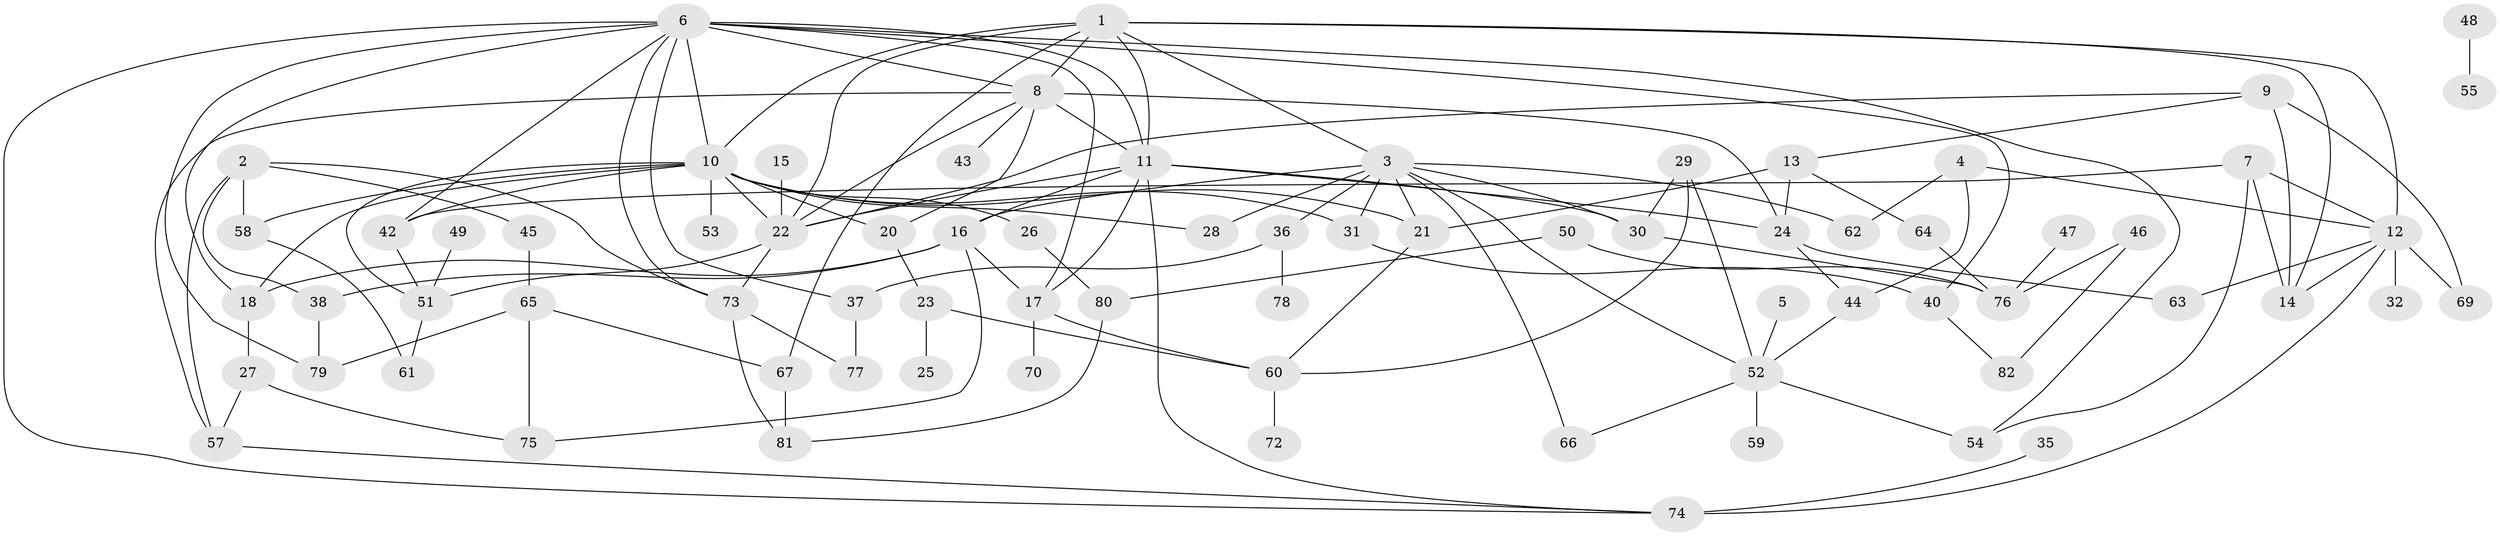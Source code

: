 // original degree distribution, {4: 0.1956521739130435, 3: 0.2318840579710145, 2: 0.2246376811594203, 5: 0.07971014492753623, 1: 0.15217391304347827, 6: 0.036231884057971016, 0: 0.06521739130434782, 7: 0.014492753623188406}
// Generated by graph-tools (version 1.1) at 2025/47/03/04/25 22:47:53]
// undirected, 74 vertices, 132 edges
graph export_dot {
  node [color=gray90,style=filled];
  1;
  2;
  3;
  4;
  5;
  6;
  7;
  8;
  9;
  10;
  11;
  12;
  13;
  14;
  15;
  16;
  17;
  18;
  20;
  21;
  22;
  23;
  24;
  25;
  26;
  27;
  28;
  29;
  30;
  31;
  32;
  35;
  36;
  37;
  38;
  40;
  42;
  43;
  44;
  45;
  46;
  47;
  48;
  49;
  50;
  51;
  52;
  53;
  54;
  55;
  57;
  58;
  59;
  60;
  61;
  62;
  63;
  64;
  65;
  66;
  67;
  69;
  70;
  72;
  73;
  74;
  75;
  76;
  77;
  78;
  79;
  80;
  81;
  82;
  1 -- 3 [weight=1.0];
  1 -- 8 [weight=2.0];
  1 -- 10 [weight=1.0];
  1 -- 11 [weight=1.0];
  1 -- 12 [weight=2.0];
  1 -- 14 [weight=1.0];
  1 -- 22 [weight=1.0];
  1 -- 67 [weight=1.0];
  2 -- 38 [weight=1.0];
  2 -- 45 [weight=1.0];
  2 -- 57 [weight=1.0];
  2 -- 58 [weight=1.0];
  2 -- 73 [weight=1.0];
  3 -- 16 [weight=1.0];
  3 -- 21 [weight=1.0];
  3 -- 28 [weight=1.0];
  3 -- 30 [weight=1.0];
  3 -- 31 [weight=1.0];
  3 -- 36 [weight=1.0];
  3 -- 52 [weight=1.0];
  3 -- 62 [weight=1.0];
  3 -- 66 [weight=1.0];
  4 -- 12 [weight=1.0];
  4 -- 44 [weight=1.0];
  4 -- 62 [weight=1.0];
  5 -- 52 [weight=1.0];
  6 -- 8 [weight=1.0];
  6 -- 10 [weight=1.0];
  6 -- 11 [weight=1.0];
  6 -- 17 [weight=1.0];
  6 -- 18 [weight=1.0];
  6 -- 37 [weight=1.0];
  6 -- 40 [weight=1.0];
  6 -- 42 [weight=1.0];
  6 -- 54 [weight=1.0];
  6 -- 73 [weight=1.0];
  6 -- 74 [weight=1.0];
  6 -- 79 [weight=1.0];
  7 -- 12 [weight=1.0];
  7 -- 14 [weight=1.0];
  7 -- 42 [weight=1.0];
  7 -- 54 [weight=1.0];
  8 -- 11 [weight=1.0];
  8 -- 20 [weight=1.0];
  8 -- 22 [weight=1.0];
  8 -- 24 [weight=1.0];
  8 -- 43 [weight=1.0];
  8 -- 57 [weight=1.0];
  9 -- 13 [weight=1.0];
  9 -- 14 [weight=1.0];
  9 -- 22 [weight=1.0];
  9 -- 69 [weight=1.0];
  10 -- 18 [weight=1.0];
  10 -- 20 [weight=1.0];
  10 -- 21 [weight=1.0];
  10 -- 22 [weight=1.0];
  10 -- 26 [weight=1.0];
  10 -- 28 [weight=1.0];
  10 -- 31 [weight=1.0];
  10 -- 42 [weight=1.0];
  10 -- 51 [weight=1.0];
  10 -- 53 [weight=1.0];
  10 -- 58 [weight=1.0];
  11 -- 16 [weight=1.0];
  11 -- 17 [weight=1.0];
  11 -- 22 [weight=1.0];
  11 -- 24 [weight=1.0];
  11 -- 30 [weight=1.0];
  11 -- 74 [weight=1.0];
  12 -- 14 [weight=1.0];
  12 -- 32 [weight=1.0];
  12 -- 63 [weight=3.0];
  12 -- 69 [weight=1.0];
  12 -- 74 [weight=2.0];
  13 -- 21 [weight=1.0];
  13 -- 24 [weight=2.0];
  13 -- 64 [weight=1.0];
  15 -- 22 [weight=2.0];
  16 -- 17 [weight=1.0];
  16 -- 18 [weight=1.0];
  16 -- 38 [weight=1.0];
  16 -- 75 [weight=1.0];
  17 -- 60 [weight=1.0];
  17 -- 70 [weight=1.0];
  18 -- 27 [weight=1.0];
  20 -- 23 [weight=1.0];
  21 -- 60 [weight=1.0];
  22 -- 51 [weight=1.0];
  22 -- 73 [weight=1.0];
  23 -- 25 [weight=1.0];
  23 -- 60 [weight=1.0];
  24 -- 44 [weight=1.0];
  24 -- 63 [weight=1.0];
  26 -- 80 [weight=1.0];
  27 -- 57 [weight=1.0];
  27 -- 75 [weight=1.0];
  29 -- 30 [weight=1.0];
  29 -- 52 [weight=1.0];
  29 -- 60 [weight=1.0];
  30 -- 76 [weight=1.0];
  31 -- 40 [weight=1.0];
  35 -- 74 [weight=1.0];
  36 -- 37 [weight=1.0];
  36 -- 78 [weight=1.0];
  37 -- 77 [weight=1.0];
  38 -- 79 [weight=1.0];
  40 -- 82 [weight=1.0];
  42 -- 51 [weight=1.0];
  44 -- 52 [weight=1.0];
  45 -- 65 [weight=1.0];
  46 -- 76 [weight=1.0];
  46 -- 82 [weight=1.0];
  47 -- 76 [weight=1.0];
  48 -- 55 [weight=1.0];
  49 -- 51 [weight=1.0];
  50 -- 76 [weight=1.0];
  50 -- 80 [weight=1.0];
  51 -- 61 [weight=1.0];
  52 -- 54 [weight=1.0];
  52 -- 59 [weight=1.0];
  52 -- 66 [weight=1.0];
  57 -- 74 [weight=1.0];
  58 -- 61 [weight=1.0];
  60 -- 72 [weight=1.0];
  64 -- 76 [weight=1.0];
  65 -- 67 [weight=1.0];
  65 -- 75 [weight=1.0];
  65 -- 79 [weight=1.0];
  67 -- 81 [weight=1.0];
  73 -- 77 [weight=1.0];
  73 -- 81 [weight=1.0];
  80 -- 81 [weight=1.0];
}
